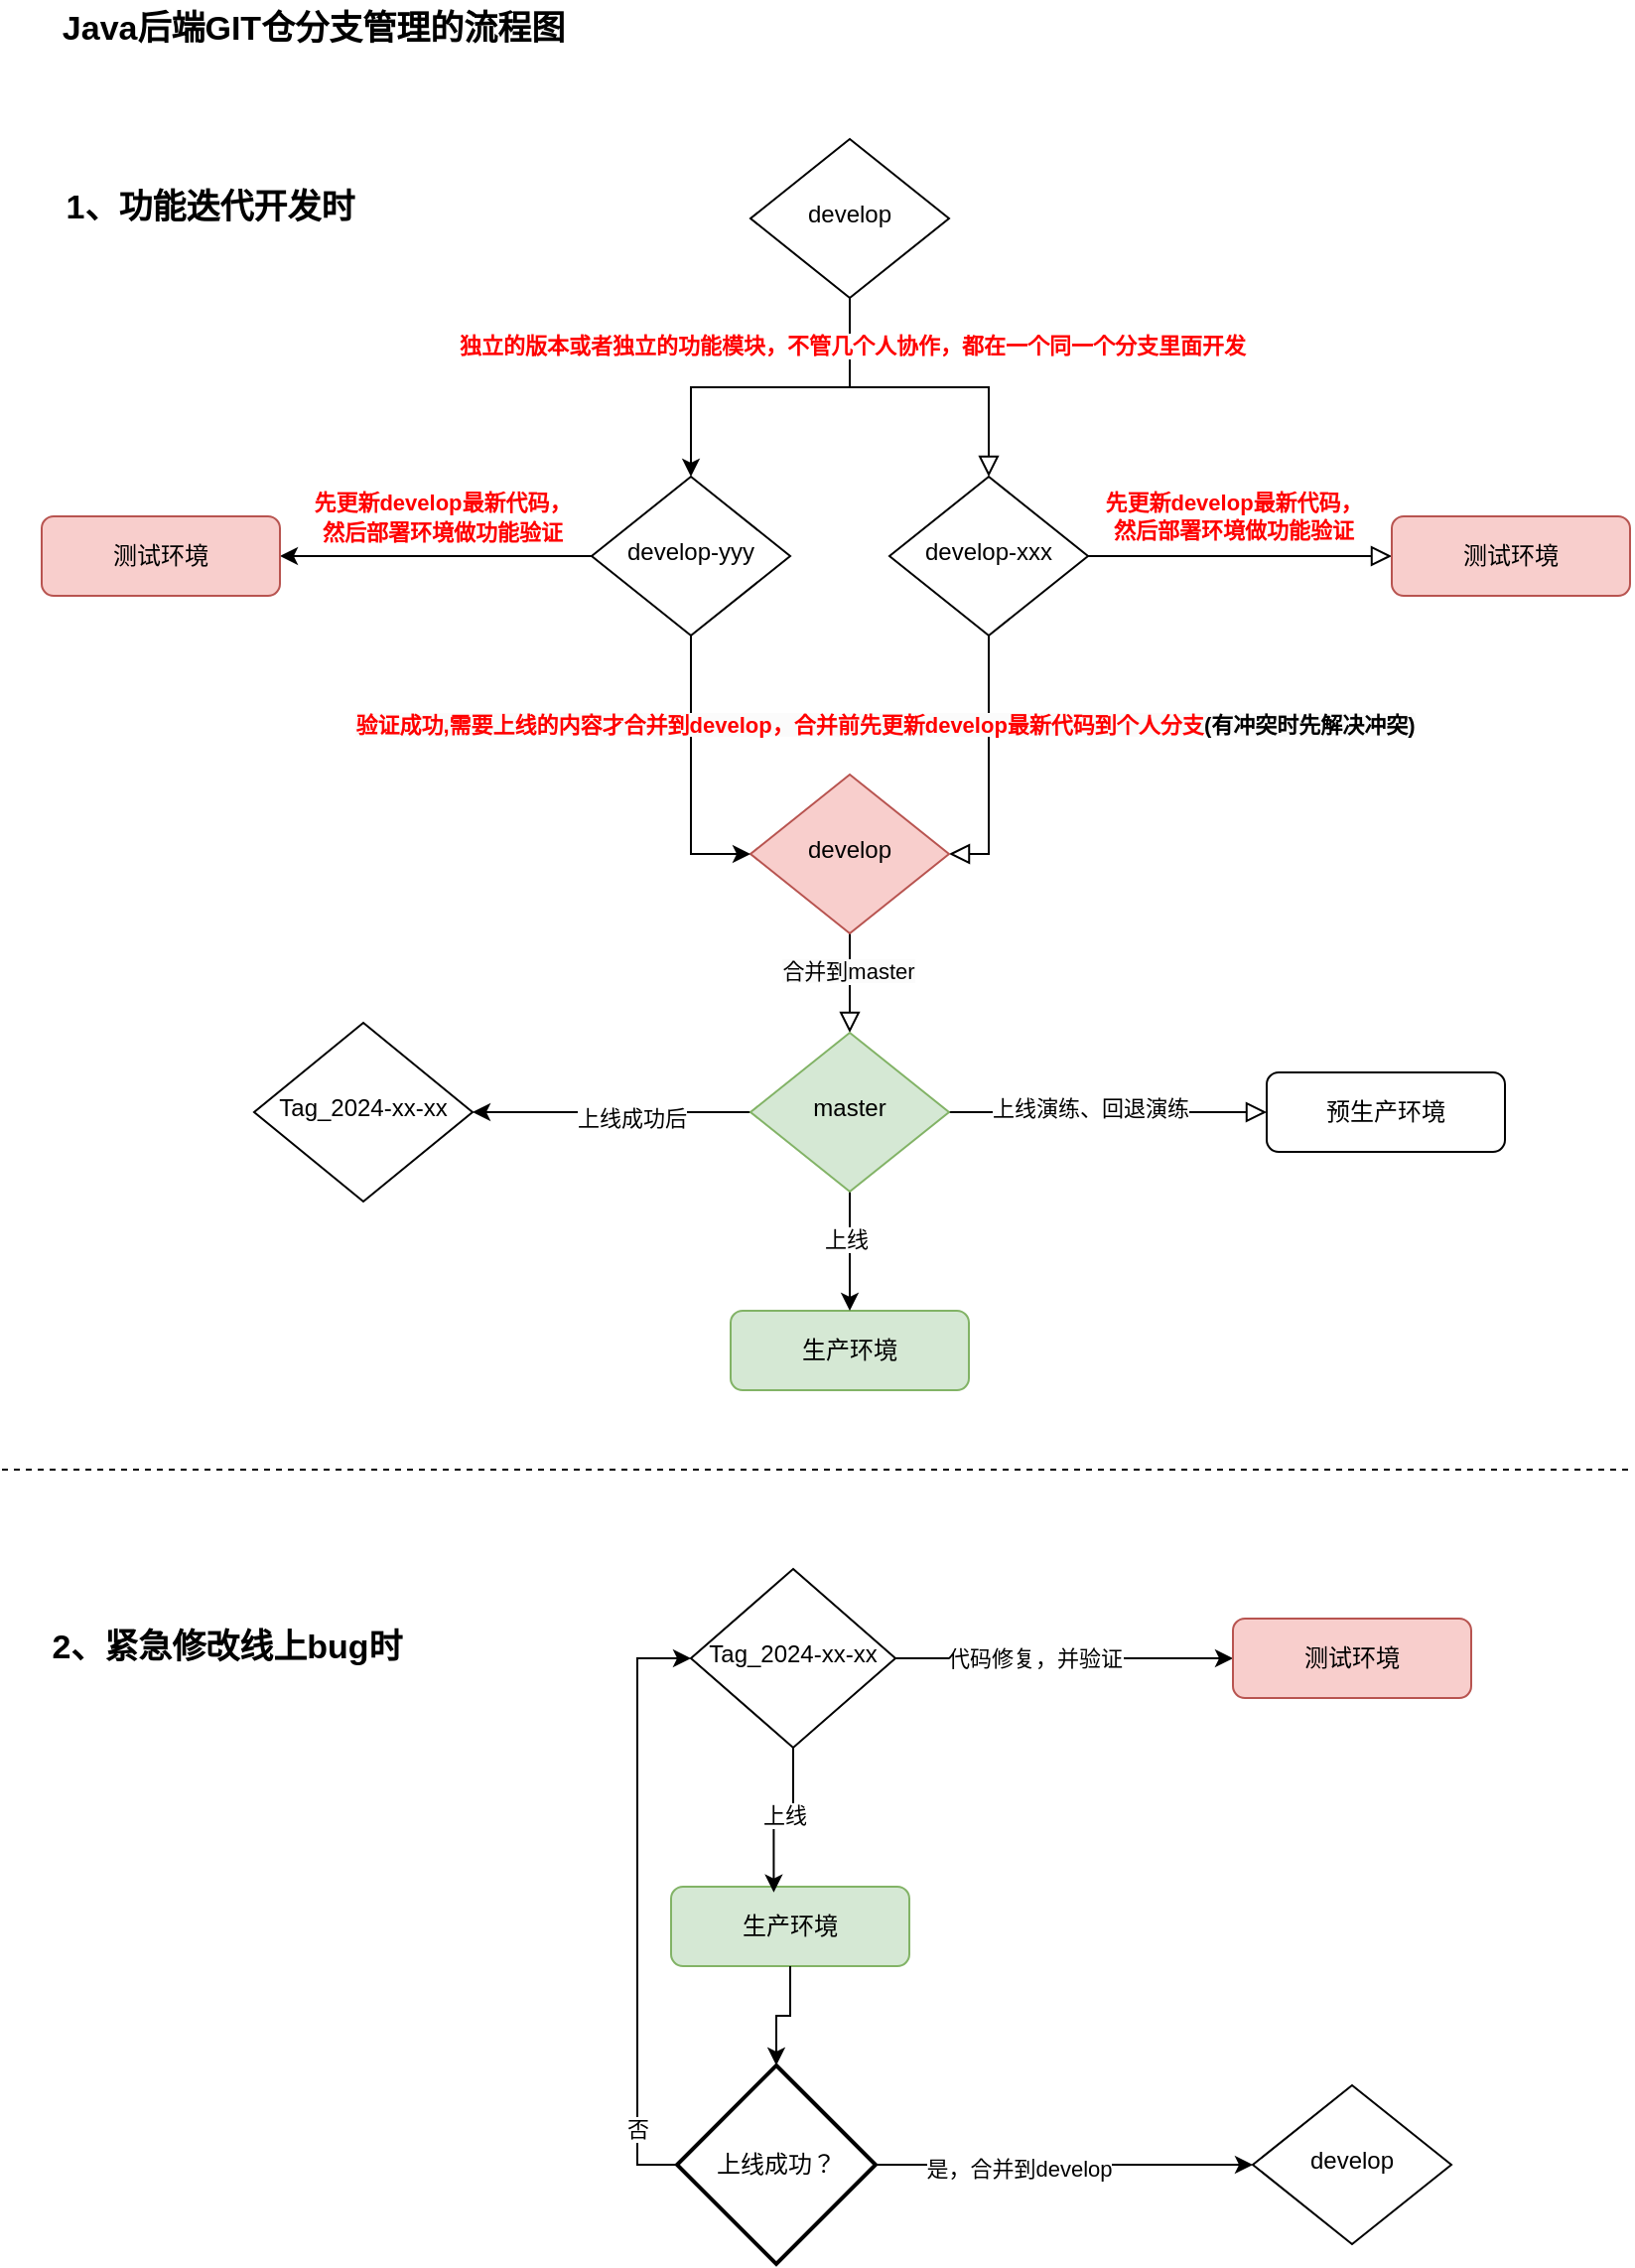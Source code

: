 <mxfile version="24.7.13">
  <diagram name="第 1 页" id="W_j7NMYkgrpg5_3cmiNn">
    <mxGraphModel dx="1434" dy="780" grid="1" gridSize="10" guides="1" tooltips="1" connect="1" arrows="1" fold="1" page="1" pageScale="1" pageWidth="827" pageHeight="1169" math="0" shadow="0">
      <root>
        <mxCell id="0" />
        <mxCell id="1" parent="0" />
        <mxCell id="8pB5E66EUDPTWyV27n4p-1" value="" style="rounded=0;html=1;jettySize=auto;orthogonalLoop=1;fontSize=11;endArrow=block;endFill=0;endSize=8;strokeWidth=1;shadow=0;labelBackgroundColor=none;edgeStyle=orthogonalEdgeStyle;exitX=0.5;exitY=1;exitDx=0;exitDy=0;" edge="1" parent="1" source="8pB5E66EUDPTWyV27n4p-28" target="8pB5E66EUDPTWyV27n4p-7">
          <mxGeometry relative="1" as="geometry" />
        </mxCell>
        <mxCell id="8pB5E66EUDPTWyV27n4p-2" style="edgeStyle=orthogonalEdgeStyle;rounded=0;orthogonalLoop=1;jettySize=auto;html=1;entryX=0.5;entryY=0;entryDx=0;entryDy=0;exitX=0.5;exitY=1;exitDx=0;exitDy=0;" edge="1" parent="1" source="8pB5E66EUDPTWyV27n4p-28" target="8pB5E66EUDPTWyV27n4p-24">
          <mxGeometry relative="1" as="geometry" />
        </mxCell>
        <mxCell id="8pB5E66EUDPTWyV27n4p-3" value="&lt;font color=&quot;#ff0000&quot;&gt;&lt;b&gt;独立的版本或者独立的功能模块，不管几个人协作，都在一个同一个分支里面开发&lt;/b&gt;&lt;/font&gt;" style="edgeLabel;html=1;align=center;verticalAlign=middle;resizable=0;points=[];" vertex="1" connectable="0" parent="8pB5E66EUDPTWyV27n4p-2">
          <mxGeometry x="-0.719" y="1" relative="1" as="geometry">
            <mxPoint as="offset" />
          </mxGeometry>
        </mxCell>
        <mxCell id="8pB5E66EUDPTWyV27n4p-4" value="" style="rounded=0;html=1;jettySize=auto;orthogonalLoop=1;fontSize=11;endArrow=block;endFill=0;endSize=8;strokeWidth=1;shadow=0;labelBackgroundColor=none;edgeStyle=orthogonalEdgeStyle;entryX=1;entryY=0.5;entryDx=0;entryDy=0;" edge="1" parent="1" source="8pB5E66EUDPTWyV27n4p-7" target="8pB5E66EUDPTWyV27n4p-13">
          <mxGeometry x="-0.143" y="130" relative="1" as="geometry">
            <mxPoint as="offset" />
          </mxGeometry>
        </mxCell>
        <mxCell id="8pB5E66EUDPTWyV27n4p-5" value="&lt;div&gt;&lt;span style=&quot;background-color: rgb(251, 251, 251);&quot;&gt;&lt;br&gt;&lt;/span&gt;&lt;/div&gt;" style="edgeLabel;html=1;align=center;verticalAlign=middle;resizable=0;points=[];" vertex="1" connectable="0" parent="8pB5E66EUDPTWyV27n4p-4">
          <mxGeometry x="-0.229" y="-2" relative="1" as="geometry">
            <mxPoint x="-58" y="4" as="offset" />
          </mxGeometry>
        </mxCell>
        <mxCell id="8pB5E66EUDPTWyV27n4p-6" value="&lt;br&gt;&lt;b style=&quot;color: rgb(255, 0, 0);&quot;&gt;先更新develop最新代码，&lt;/b&gt;&lt;div&gt;&lt;b style=&quot;color: rgb(255, 0, 0);&quot;&gt;然后部署环境做功能验证&lt;/b&gt;&lt;div&gt;&lt;br style=&quot;font-size: 12px; text-wrap: wrap;&quot;&gt;&lt;/div&gt;&lt;/div&gt;" style="edgeStyle=orthogonalEdgeStyle;rounded=0;html=1;jettySize=auto;orthogonalLoop=1;fontSize=11;endArrow=block;endFill=0;endSize=8;strokeWidth=1;shadow=0;labelBackgroundColor=none;" edge="1" parent="1" source="8pB5E66EUDPTWyV27n4p-7" target="8pB5E66EUDPTWyV27n4p-8">
          <mxGeometry x="-0.046" y="20" relative="1" as="geometry">
            <mxPoint as="offset" />
          </mxGeometry>
        </mxCell>
        <mxCell id="8pB5E66EUDPTWyV27n4p-7" value="develop-xxx" style="rhombus;whiteSpace=wrap;html=1;shadow=0;fontFamily=Helvetica;fontSize=12;align=center;strokeWidth=1;spacing=6;spacingTop=-4;" vertex="1" parent="1">
          <mxGeometry x="447" y="260" width="100" height="80" as="geometry" />
        </mxCell>
        <mxCell id="8pB5E66EUDPTWyV27n4p-8" value="测试环境" style="rounded=1;whiteSpace=wrap;html=1;fontSize=12;glass=0;strokeWidth=1;shadow=0;fillColor=#f8cecc;strokeColor=#b85450;" vertex="1" parent="1">
          <mxGeometry x="700" y="280" width="120" height="40" as="geometry" />
        </mxCell>
        <mxCell id="8pB5E66EUDPTWyV27n4p-9" value="" style="rounded=0;html=1;jettySize=auto;orthogonalLoop=1;fontSize=11;endArrow=block;endFill=0;endSize=8;strokeWidth=1;shadow=0;labelBackgroundColor=none;edgeStyle=orthogonalEdgeStyle;" edge="1" parent="1" source="8pB5E66EUDPTWyV27n4p-13" target="8pB5E66EUDPTWyV27n4p-20">
          <mxGeometry x="-0.143" y="30" relative="1" as="geometry">
            <mxPoint as="offset" />
            <mxPoint x="487" y="610" as="targetPoint" />
          </mxGeometry>
        </mxCell>
        <mxCell id="8pB5E66EUDPTWyV27n4p-10" value="&lt;span style=&quot;background-color: rgb(251, 251, 251);&quot;&gt;合并到master&lt;/span&gt;" style="edgeLabel;html=1;align=center;verticalAlign=middle;resizable=0;points=[];" vertex="1" connectable="0" parent="8pB5E66EUDPTWyV27n4p-9">
          <mxGeometry x="-0.257" y="-1" relative="1" as="geometry">
            <mxPoint as="offset" />
          </mxGeometry>
        </mxCell>
        <mxCell id="8pB5E66EUDPTWyV27n4p-11" value="" style="edgeStyle=orthogonalEdgeStyle;rounded=0;html=1;jettySize=auto;orthogonalLoop=1;fontSize=11;endArrow=block;endFill=0;endSize=8;strokeWidth=1;shadow=0;labelBackgroundColor=none;entryX=0;entryY=0.5;entryDx=0;entryDy=0;" edge="1" parent="1" source="8pB5E66EUDPTWyV27n4p-20" target="8pB5E66EUDPTWyV27n4p-15">
          <mxGeometry y="10" relative="1" as="geometry">
            <mxPoint as="offset" />
            <mxPoint x="727" y="580" as="targetPoint" />
          </mxGeometry>
        </mxCell>
        <mxCell id="8pB5E66EUDPTWyV27n4p-12" value="上线演练、回退演练" style="edgeLabel;html=1;align=center;verticalAlign=middle;resizable=0;points=[];" vertex="1" connectable="0" parent="8pB5E66EUDPTWyV27n4p-11">
          <mxGeometry x="-0.117" y="2" relative="1" as="geometry">
            <mxPoint as="offset" />
          </mxGeometry>
        </mxCell>
        <mxCell id="8pB5E66EUDPTWyV27n4p-13" value="develop" style="rhombus;whiteSpace=wrap;html=1;shadow=0;fontFamily=Helvetica;fontSize=12;align=center;strokeWidth=1;spacing=6;spacingTop=-4;fillColor=#f8cecc;strokeColor=#b85450;" vertex="1" parent="1">
          <mxGeometry x="377" y="410" width="100" height="80" as="geometry" />
        </mxCell>
        <mxCell id="8pB5E66EUDPTWyV27n4p-14" value="生产环境" style="rounded=1;whiteSpace=wrap;html=1;fontSize=12;glass=0;strokeWidth=1;shadow=0;fillColor=#d5e8d4;strokeColor=#82b366;" vertex="1" parent="1">
          <mxGeometry x="367" y="680" width="120" height="40" as="geometry" />
        </mxCell>
        <mxCell id="8pB5E66EUDPTWyV27n4p-15" value="预生产环境" style="rounded=1;whiteSpace=wrap;html=1;fontSize=12;glass=0;strokeWidth=1;shadow=0;" vertex="1" parent="1">
          <mxGeometry x="637" y="560" width="120" height="40" as="geometry" />
        </mxCell>
        <mxCell id="8pB5E66EUDPTWyV27n4p-16" style="edgeStyle=orthogonalEdgeStyle;rounded=0;orthogonalLoop=1;jettySize=auto;html=1;" edge="1" parent="1" source="8pB5E66EUDPTWyV27n4p-20" target="8pB5E66EUDPTWyV27n4p-14">
          <mxGeometry relative="1" as="geometry" />
        </mxCell>
        <mxCell id="8pB5E66EUDPTWyV27n4p-17" value="上线" style="edgeLabel;html=1;align=center;verticalAlign=middle;resizable=0;points=[];" vertex="1" connectable="0" parent="8pB5E66EUDPTWyV27n4p-16">
          <mxGeometry x="-0.225" y="-2" relative="1" as="geometry">
            <mxPoint as="offset" />
          </mxGeometry>
        </mxCell>
        <mxCell id="8pB5E66EUDPTWyV27n4p-18" style="edgeStyle=orthogonalEdgeStyle;rounded=0;orthogonalLoop=1;jettySize=auto;html=1;entryX=1;entryY=0.5;entryDx=0;entryDy=0;exitX=0;exitY=0.5;exitDx=0;exitDy=0;" edge="1" parent="1" source="8pB5E66EUDPTWyV27n4p-20" target="8pB5E66EUDPTWyV27n4p-21">
          <mxGeometry relative="1" as="geometry">
            <mxPoint x="438" y="600" as="sourcePoint" />
            <mxPoint x="328" y="600" as="targetPoint" />
            <Array as="points" />
          </mxGeometry>
        </mxCell>
        <mxCell id="8pB5E66EUDPTWyV27n4p-19" value="上线成功后" style="edgeLabel;html=1;align=center;verticalAlign=middle;resizable=0;points=[];" vertex="1" connectable="0" parent="8pB5E66EUDPTWyV27n4p-18">
          <mxGeometry x="-0.145" y="3" relative="1" as="geometry">
            <mxPoint as="offset" />
          </mxGeometry>
        </mxCell>
        <mxCell id="8pB5E66EUDPTWyV27n4p-20" value="master" style="rhombus;whiteSpace=wrap;html=1;shadow=0;fontFamily=Helvetica;fontSize=12;align=center;strokeWidth=1;spacing=6;spacingTop=-4;fillColor=#d5e8d4;strokeColor=#82b366;" vertex="1" parent="1">
          <mxGeometry x="377" y="540" width="100" height="80" as="geometry" />
        </mxCell>
        <mxCell id="8pB5E66EUDPTWyV27n4p-21" value="Tag_2024-xx-xx" style="rhombus;whiteSpace=wrap;html=1;shadow=0;fontFamily=Helvetica;fontSize=12;align=center;strokeWidth=1;spacing=6;spacingTop=-4;" vertex="1" parent="1">
          <mxGeometry x="127" y="535" width="110" height="90" as="geometry" />
        </mxCell>
        <mxCell id="8pB5E66EUDPTWyV27n4p-22" value="Java后端GIT仓分支管理的流程图" style="text;html=1;align=center;verticalAlign=middle;whiteSpace=wrap;rounded=0;fontStyle=1;fontSize=17;" vertex="1" parent="1">
          <mxGeometry x="17" y="20" width="280" height="30" as="geometry" />
        </mxCell>
        <mxCell id="8pB5E66EUDPTWyV27n4p-23" style="edgeStyle=orthogonalEdgeStyle;rounded=0;orthogonalLoop=1;jettySize=auto;html=1;entryX=1;entryY=0.5;entryDx=0;entryDy=0;" edge="1" parent="1" source="8pB5E66EUDPTWyV27n4p-24" target="8pB5E66EUDPTWyV27n4p-25">
          <mxGeometry relative="1" as="geometry" />
        </mxCell>
        <mxCell id="8pB5E66EUDPTWyV27n4p-24" value="develop-yyy" style="rhombus;whiteSpace=wrap;html=1;shadow=0;fontFamily=Helvetica;fontSize=12;align=center;strokeWidth=1;spacing=6;spacingTop=-4;" vertex="1" parent="1">
          <mxGeometry x="297" y="260" width="100" height="80" as="geometry" />
        </mxCell>
        <mxCell id="8pB5E66EUDPTWyV27n4p-25" value="测试环境" style="rounded=1;whiteSpace=wrap;html=1;fontSize=12;glass=0;strokeWidth=1;shadow=0;fillColor=#f8cecc;strokeColor=#b85450;" vertex="1" parent="1">
          <mxGeometry x="20" y="280" width="120" height="40" as="geometry" />
        </mxCell>
        <mxCell id="8pB5E66EUDPTWyV27n4p-26" style="edgeStyle=orthogonalEdgeStyle;rounded=0;orthogonalLoop=1;jettySize=auto;html=1;entryX=0;entryY=0.5;entryDx=0;entryDy=0;exitX=0.5;exitY=1;exitDx=0;exitDy=0;" edge="1" parent="1" source="8pB5E66EUDPTWyV27n4p-24" target="8pB5E66EUDPTWyV27n4p-13">
          <mxGeometry relative="1" as="geometry" />
        </mxCell>
        <mxCell id="8pB5E66EUDPTWyV27n4p-27" value="&lt;b&gt;&lt;br&gt;&lt;span style=&quot;font-family: Helvetica; font-size: 11px; font-style: normal; font-variant-ligatures: normal; font-variant-caps: normal; letter-spacing: normal; orphans: 2; text-align: center; text-indent: 0px; text-transform: none; widows: 2; word-spacing: 0px; -webkit-text-stroke-width: 0px; white-space: nowrap; text-decoration-thickness: initial; text-decoration-style: initial; text-decoration-color: initial; background-color: rgb(251, 251, 251);&quot;&gt;&lt;font color=&quot;#ff0000&quot;&gt;验证成功,需要上线的内容才合并到develop，合并前先更新develop最新代码到个人分支&lt;/font&gt;(有冲突时先解决冲突)&lt;/span&gt;&lt;br class=&quot;Apple-interchange-newline&quot;&gt;&lt;br&gt;&lt;/b&gt;" style="text;html=1;align=center;verticalAlign=middle;whiteSpace=wrap;rounded=0;" vertex="1" parent="1">
          <mxGeometry x="180" y="370" width="530" height="30" as="geometry" />
        </mxCell>
        <mxCell id="8pB5E66EUDPTWyV27n4p-28" value="develop" style="rhombus;whiteSpace=wrap;html=1;shadow=0;fontFamily=Helvetica;fontSize=12;align=center;strokeWidth=1;spacing=6;spacingTop=-4;" vertex="1" parent="1">
          <mxGeometry x="377" y="90" width="100" height="80" as="geometry" />
        </mxCell>
        <mxCell id="8pB5E66EUDPTWyV27n4p-29" value="&lt;br&gt;&lt;b style=&quot;color: rgb(255, 0, 0); font-size: 11px; text-wrap: nowrap;&quot;&gt;先更新develop最新代码，&lt;/b&gt;&lt;div&gt;&lt;b style=&quot;color: rgb(255, 0, 0); font-size: 11px; text-wrap: nowrap;&quot;&gt;然后部署环境做功能验证&lt;/b&gt;&lt;div&gt;&lt;div&gt;&lt;br&gt;&lt;/div&gt;&lt;/div&gt;&lt;/div&gt;" style="text;html=1;align=center;verticalAlign=middle;whiteSpace=wrap;rounded=0;" vertex="1" parent="1">
          <mxGeometry x="147" y="270" width="150" height="20" as="geometry" />
        </mxCell>
        <mxCell id="8pB5E66EUDPTWyV27n4p-30" value="2、紧急修改线上bug时" style="text;html=1;align=center;verticalAlign=middle;whiteSpace=wrap;rounded=0;fontStyle=1;fontSize=17;" vertex="1" parent="1">
          <mxGeometry x="17" y="835" width="193" height="30" as="geometry" />
        </mxCell>
        <mxCell id="8pB5E66EUDPTWyV27n4p-31" style="edgeStyle=orthogonalEdgeStyle;rounded=0;orthogonalLoop=1;jettySize=auto;html=1;" edge="1" parent="1" source="8pB5E66EUDPTWyV27n4p-33" target="8pB5E66EUDPTWyV27n4p-34">
          <mxGeometry relative="1" as="geometry" />
        </mxCell>
        <mxCell id="8pB5E66EUDPTWyV27n4p-32" value="代码修复，并验证" style="edgeLabel;html=1;align=center;verticalAlign=middle;resizable=0;points=[];" vertex="1" connectable="0" parent="8pB5E66EUDPTWyV27n4p-31">
          <mxGeometry x="-0.176" relative="1" as="geometry">
            <mxPoint as="offset" />
          </mxGeometry>
        </mxCell>
        <mxCell id="8pB5E66EUDPTWyV27n4p-33" value="Tag_2024-xx-xx" style="rhombus;whiteSpace=wrap;html=1;shadow=0;fontFamily=Helvetica;fontSize=12;align=center;strokeWidth=1;spacing=6;spacingTop=-4;" vertex="1" parent="1">
          <mxGeometry x="347" y="810" width="103" height="90" as="geometry" />
        </mxCell>
        <mxCell id="8pB5E66EUDPTWyV27n4p-34" value="测试环境" style="rounded=1;whiteSpace=wrap;html=1;fontSize=12;glass=0;strokeWidth=1;shadow=0;fillColor=#f8cecc;strokeColor=#b85450;" vertex="1" parent="1">
          <mxGeometry x="620" y="835" width="120" height="40" as="geometry" />
        </mxCell>
        <mxCell id="8pB5E66EUDPTWyV27n4p-35" value="生产环境" style="rounded=1;whiteSpace=wrap;html=1;fontSize=12;glass=0;strokeWidth=1;shadow=0;fillColor=#d5e8d4;strokeColor=#82b366;" vertex="1" parent="1">
          <mxGeometry x="337" y="970" width="120" height="40" as="geometry" />
        </mxCell>
        <mxCell id="8pB5E66EUDPTWyV27n4p-36" style="edgeStyle=orthogonalEdgeStyle;rounded=0;orthogonalLoop=1;jettySize=auto;html=1;entryX=0.431;entryY=0.071;entryDx=0;entryDy=0;entryPerimeter=0;" edge="1" parent="1" source="8pB5E66EUDPTWyV27n4p-33" target="8pB5E66EUDPTWyV27n4p-35">
          <mxGeometry relative="1" as="geometry" />
        </mxCell>
        <mxCell id="8pB5E66EUDPTWyV27n4p-37" value="上线" style="edgeLabel;html=1;align=center;verticalAlign=middle;resizable=0;points=[];" vertex="1" connectable="0" parent="8pB5E66EUDPTWyV27n4p-36">
          <mxGeometry x="-0.05" relative="1" as="geometry">
            <mxPoint y="-1" as="offset" />
          </mxGeometry>
        </mxCell>
        <mxCell id="8pB5E66EUDPTWyV27n4p-38" style="edgeStyle=orthogonalEdgeStyle;rounded=0;orthogonalLoop=1;jettySize=auto;html=1;entryX=0;entryY=0.5;entryDx=0;entryDy=0;exitX=0;exitY=0.5;exitDx=0;exitDy=0;exitPerimeter=0;" edge="1" parent="1" source="8pB5E66EUDPTWyV27n4p-43" target="8pB5E66EUDPTWyV27n4p-33">
          <mxGeometry relative="1" as="geometry">
            <mxPoint x="327.5" y="1080" as="sourcePoint" />
          </mxGeometry>
        </mxCell>
        <mxCell id="8pB5E66EUDPTWyV27n4p-39" value="否" style="edgeLabel;html=1;align=center;verticalAlign=middle;resizable=0;points=[];" vertex="1" connectable="0" parent="8pB5E66EUDPTWyV27n4p-38">
          <mxGeometry x="-0.745" relative="1" as="geometry">
            <mxPoint as="offset" />
          </mxGeometry>
        </mxCell>
        <mxCell id="8pB5E66EUDPTWyV27n4p-40" style="edgeStyle=orthogonalEdgeStyle;rounded=0;orthogonalLoop=1;jettySize=auto;html=1;entryX=0.5;entryY=0;entryDx=0;entryDy=0;entryPerimeter=0;" edge="1" parent="1" source="8pB5E66EUDPTWyV27n4p-35" target="8pB5E66EUDPTWyV27n4p-43">
          <mxGeometry relative="1" as="geometry">
            <mxPoint x="374" y="1138" as="targetPoint" />
          </mxGeometry>
        </mxCell>
        <mxCell id="8pB5E66EUDPTWyV27n4p-41" style="edgeStyle=orthogonalEdgeStyle;rounded=0;orthogonalLoop=1;jettySize=auto;html=1;entryX=0;entryY=0.5;entryDx=0;entryDy=0;" edge="1" parent="1" source="8pB5E66EUDPTWyV27n4p-43" target="8pB5E66EUDPTWyV27n4p-44">
          <mxGeometry relative="1" as="geometry" />
        </mxCell>
        <mxCell id="8pB5E66EUDPTWyV27n4p-42" value="是，合并到develop" style="edgeLabel;html=1;align=center;verticalAlign=middle;resizable=0;points=[];" vertex="1" connectable="0" parent="8pB5E66EUDPTWyV27n4p-41">
          <mxGeometry x="-0.241" y="-2" relative="1" as="geometry">
            <mxPoint as="offset" />
          </mxGeometry>
        </mxCell>
        <mxCell id="8pB5E66EUDPTWyV27n4p-43" value="上线成功？" style="strokeWidth=2;html=1;shape=mxgraph.flowchart.decision;whiteSpace=wrap;" vertex="1" parent="1">
          <mxGeometry x="340" y="1060" width="100" height="100" as="geometry" />
        </mxCell>
        <mxCell id="8pB5E66EUDPTWyV27n4p-44" value="develop" style="rhombus;whiteSpace=wrap;html=1;shadow=0;fontFamily=Helvetica;fontSize=12;align=center;strokeWidth=1;spacing=6;spacingTop=-4;" vertex="1" parent="1">
          <mxGeometry x="630" y="1070" width="100" height="80" as="geometry" />
        </mxCell>
        <mxCell id="8pB5E66EUDPTWyV27n4p-45" value="1、功能迭代开发时" style="text;html=1;align=center;verticalAlign=middle;whiteSpace=wrap;rounded=0;fontStyle=1;fontSize=17;" vertex="1" parent="1">
          <mxGeometry x="20" y="110" width="170" height="30" as="geometry" />
        </mxCell>
        <mxCell id="8pB5E66EUDPTWyV27n4p-46" value="" style="endArrow=none;dashed=1;html=1;rounded=0;fontStyle=1;fontSize=16;" edge="1" parent="1">
          <mxGeometry width="50" height="50" relative="1" as="geometry">
            <mxPoint y="760" as="sourcePoint" />
            <mxPoint x="820" y="760" as="targetPoint" />
          </mxGeometry>
        </mxCell>
      </root>
    </mxGraphModel>
  </diagram>
</mxfile>

